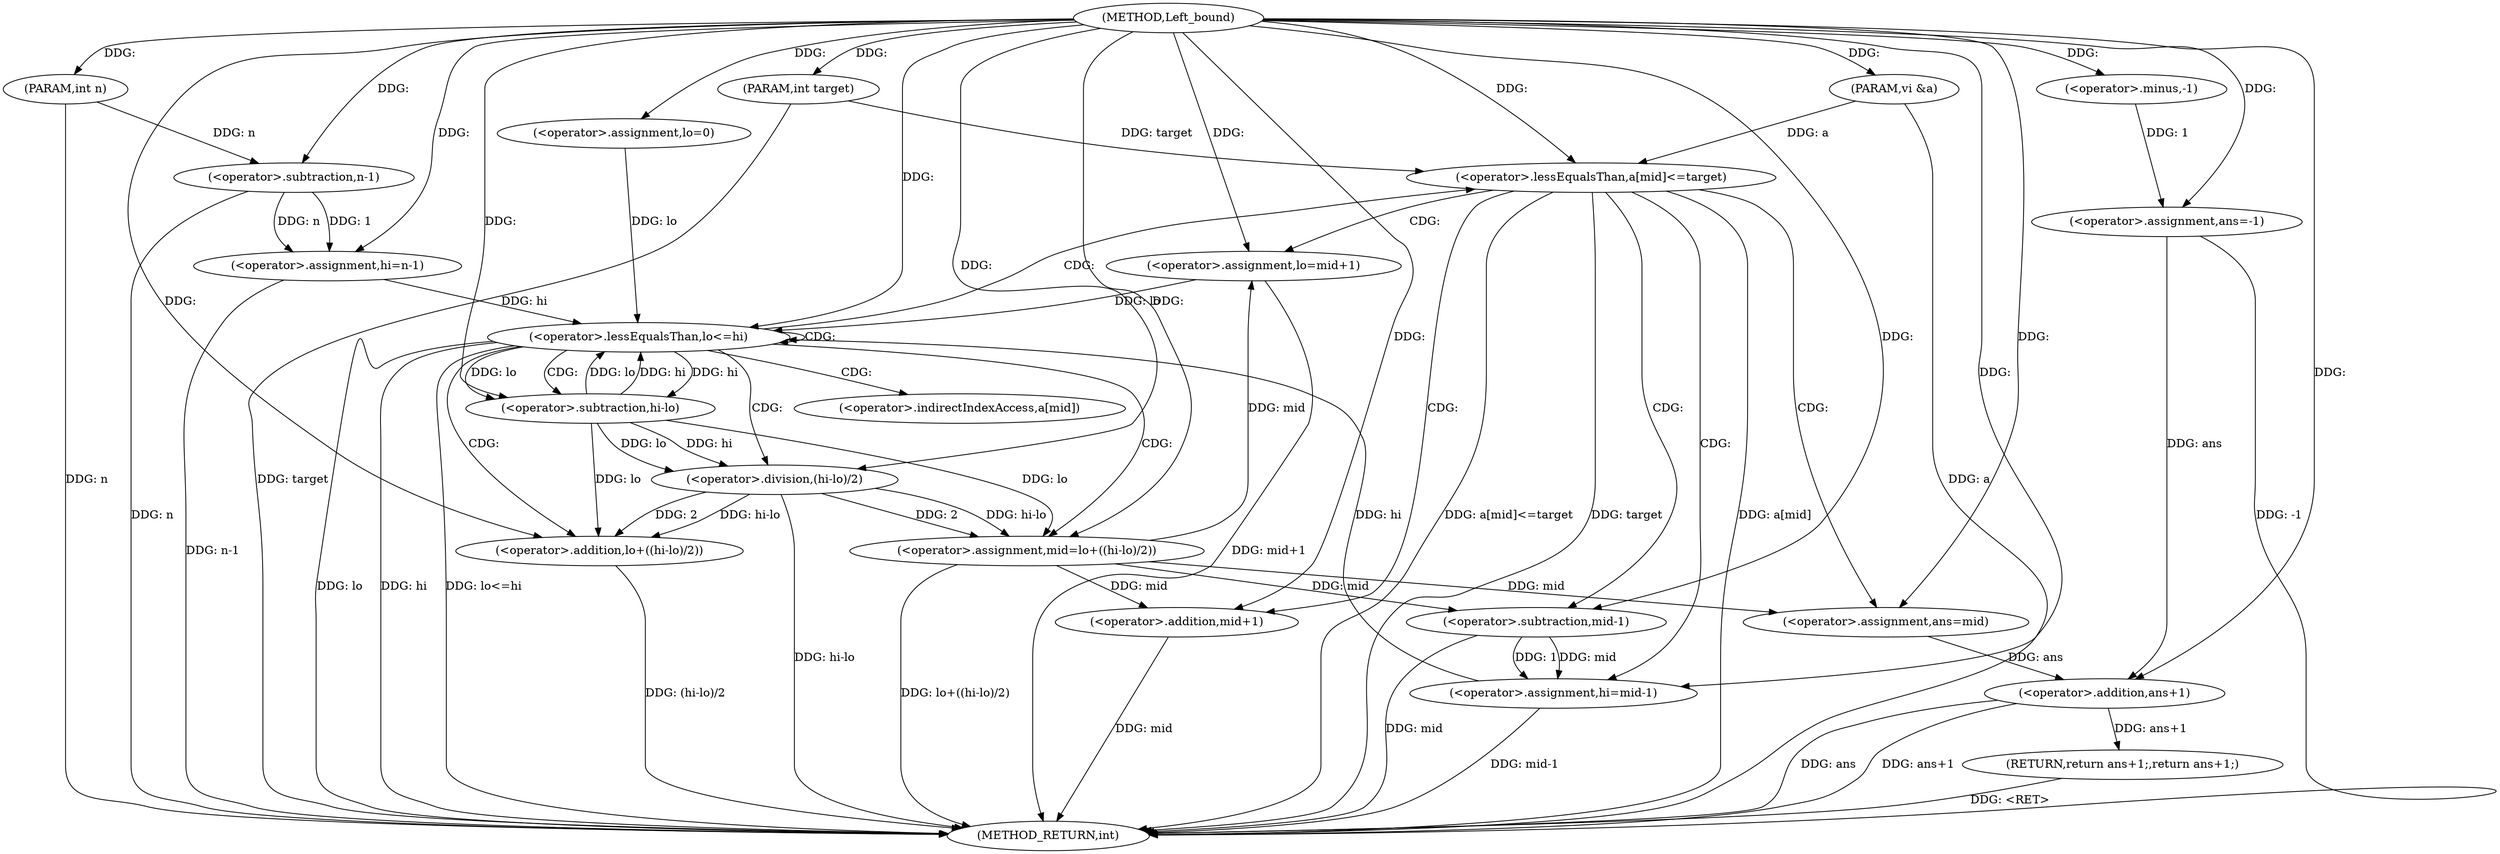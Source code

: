 digraph "Left_bound" {  
"1000408" [label = "(METHOD,Left_bound)" ]
"1000469" [label = "(METHOD_RETURN,int)" ]
"1000409" [label = "(PARAM,vi &a)" ]
"1000410" [label = "(PARAM,int n)" ]
"1000411" [label = "(PARAM,int target)" ]
"1000414" [label = "(<operator>.assignment,lo=0)" ]
"1000418" [label = "(<operator>.assignment,hi=n-1)" ]
"1000425" [label = "(<operator>.assignment,ans=-1)" ]
"1000465" [label = "(RETURN,return ans+1;,return ans+1;)" ]
"1000430" [label = "(<operator>.lessEqualsThan,lo<=hi)" ]
"1000466" [label = "(<operator>.addition,ans+1)" ]
"1000420" [label = "(<operator>.subtraction,n-1)" ]
"1000427" [label = "(<operator>.minus,-1)" ]
"1000434" [label = "(<operator>.assignment,mid=lo+((hi-lo)/2))" ]
"1000444" [label = "(<operator>.lessEqualsThan,a[mid]<=target)" ]
"1000436" [label = "(<operator>.addition,lo+((hi-lo)/2))" ]
"1000450" [label = "(<operator>.assignment,ans=mid)" ]
"1000453" [label = "(<operator>.assignment,lo=mid+1)" ]
"1000438" [label = "(<operator>.division,(hi-lo)/2)" ]
"1000460" [label = "(<operator>.assignment,hi=mid-1)" ]
"1000439" [label = "(<operator>.subtraction,hi-lo)" ]
"1000455" [label = "(<operator>.addition,mid+1)" ]
"1000462" [label = "(<operator>.subtraction,mid-1)" ]
"1000445" [label = "(<operator>.indirectIndexAccess,a[mid])" ]
  "1000409" -> "1000469"  [ label = "DDG: a"] 
  "1000410" -> "1000469"  [ label = "DDG: n"] 
  "1000411" -> "1000469"  [ label = "DDG: target"] 
  "1000420" -> "1000469"  [ label = "DDG: n"] 
  "1000418" -> "1000469"  [ label = "DDG: n-1"] 
  "1000425" -> "1000469"  [ label = "DDG: -1"] 
  "1000430" -> "1000469"  [ label = "DDG: lo"] 
  "1000430" -> "1000469"  [ label = "DDG: hi"] 
  "1000430" -> "1000469"  [ label = "DDG: lo<=hi"] 
  "1000466" -> "1000469"  [ label = "DDG: ans"] 
  "1000466" -> "1000469"  [ label = "DDG: ans+1"] 
  "1000438" -> "1000469"  [ label = "DDG: hi-lo"] 
  "1000436" -> "1000469"  [ label = "DDG: (hi-lo)/2"] 
  "1000434" -> "1000469"  [ label = "DDG: lo+((hi-lo)/2)"] 
  "1000444" -> "1000469"  [ label = "DDG: a[mid]"] 
  "1000444" -> "1000469"  [ label = "DDG: target"] 
  "1000444" -> "1000469"  [ label = "DDG: a[mid]<=target"] 
  "1000462" -> "1000469"  [ label = "DDG: mid"] 
  "1000460" -> "1000469"  [ label = "DDG: mid-1"] 
  "1000455" -> "1000469"  [ label = "DDG: mid"] 
  "1000453" -> "1000469"  [ label = "DDG: mid+1"] 
  "1000465" -> "1000469"  [ label = "DDG: <RET>"] 
  "1000408" -> "1000409"  [ label = "DDG: "] 
  "1000408" -> "1000410"  [ label = "DDG: "] 
  "1000408" -> "1000411"  [ label = "DDG: "] 
  "1000408" -> "1000414"  [ label = "DDG: "] 
  "1000420" -> "1000418"  [ label = "DDG: 1"] 
  "1000420" -> "1000418"  [ label = "DDG: n"] 
  "1000427" -> "1000425"  [ label = "DDG: 1"] 
  "1000466" -> "1000465"  [ label = "DDG: ans+1"] 
  "1000408" -> "1000418"  [ label = "DDG: "] 
  "1000408" -> "1000425"  [ label = "DDG: "] 
  "1000425" -> "1000466"  [ label = "DDG: ans"] 
  "1000450" -> "1000466"  [ label = "DDG: ans"] 
  "1000408" -> "1000466"  [ label = "DDG: "] 
  "1000410" -> "1000420"  [ label = "DDG: n"] 
  "1000408" -> "1000420"  [ label = "DDG: "] 
  "1000408" -> "1000427"  [ label = "DDG: "] 
  "1000414" -> "1000430"  [ label = "DDG: lo"] 
  "1000453" -> "1000430"  [ label = "DDG: lo"] 
  "1000408" -> "1000430"  [ label = "DDG: "] 
  "1000439" -> "1000430"  [ label = "DDG: lo"] 
  "1000418" -> "1000430"  [ label = "DDG: hi"] 
  "1000439" -> "1000430"  [ label = "DDG: hi"] 
  "1000460" -> "1000430"  [ label = "DDG: hi"] 
  "1000438" -> "1000434"  [ label = "DDG: 2"] 
  "1000438" -> "1000434"  [ label = "DDG: hi-lo"] 
  "1000439" -> "1000434"  [ label = "DDG: lo"] 
  "1000408" -> "1000434"  [ label = "DDG: "] 
  "1000439" -> "1000436"  [ label = "DDG: lo"] 
  "1000408" -> "1000436"  [ label = "DDG: "] 
  "1000438" -> "1000436"  [ label = "DDG: 2"] 
  "1000438" -> "1000436"  [ label = "DDG: hi-lo"] 
  "1000409" -> "1000444"  [ label = "DDG: a"] 
  "1000411" -> "1000444"  [ label = "DDG: target"] 
  "1000408" -> "1000444"  [ label = "DDG: "] 
  "1000434" -> "1000450"  [ label = "DDG: mid"] 
  "1000408" -> "1000450"  [ label = "DDG: "] 
  "1000408" -> "1000453"  [ label = "DDG: "] 
  "1000434" -> "1000453"  [ label = "DDG: mid"] 
  "1000439" -> "1000438"  [ label = "DDG: lo"] 
  "1000439" -> "1000438"  [ label = "DDG: hi"] 
  "1000408" -> "1000438"  [ label = "DDG: "] 
  "1000462" -> "1000460"  [ label = "DDG: 1"] 
  "1000462" -> "1000460"  [ label = "DDG: mid"] 
  "1000430" -> "1000439"  [ label = "DDG: hi"] 
  "1000408" -> "1000439"  [ label = "DDG: "] 
  "1000430" -> "1000439"  [ label = "DDG: lo"] 
  "1000408" -> "1000455"  [ label = "DDG: "] 
  "1000434" -> "1000455"  [ label = "DDG: mid"] 
  "1000408" -> "1000460"  [ label = "DDG: "] 
  "1000434" -> "1000462"  [ label = "DDG: mid"] 
  "1000408" -> "1000462"  [ label = "DDG: "] 
  "1000430" -> "1000430"  [ label = "CDG: "] 
  "1000430" -> "1000445"  [ label = "CDG: "] 
  "1000430" -> "1000436"  [ label = "CDG: "] 
  "1000430" -> "1000444"  [ label = "CDG: "] 
  "1000430" -> "1000434"  [ label = "CDG: "] 
  "1000430" -> "1000438"  [ label = "CDG: "] 
  "1000430" -> "1000439"  [ label = "CDG: "] 
  "1000444" -> "1000450"  [ label = "CDG: "] 
  "1000444" -> "1000455"  [ label = "CDG: "] 
  "1000444" -> "1000460"  [ label = "CDG: "] 
  "1000444" -> "1000462"  [ label = "CDG: "] 
  "1000444" -> "1000453"  [ label = "CDG: "] 
}
